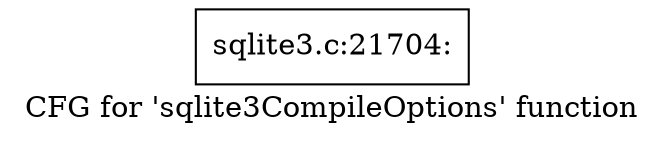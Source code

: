 digraph "CFG for 'sqlite3CompileOptions' function" {
	label="CFG for 'sqlite3CompileOptions' function";

	Node0x55c0fb8a35d0 [shape=record,label="{sqlite3.c:21704:}"];
}
